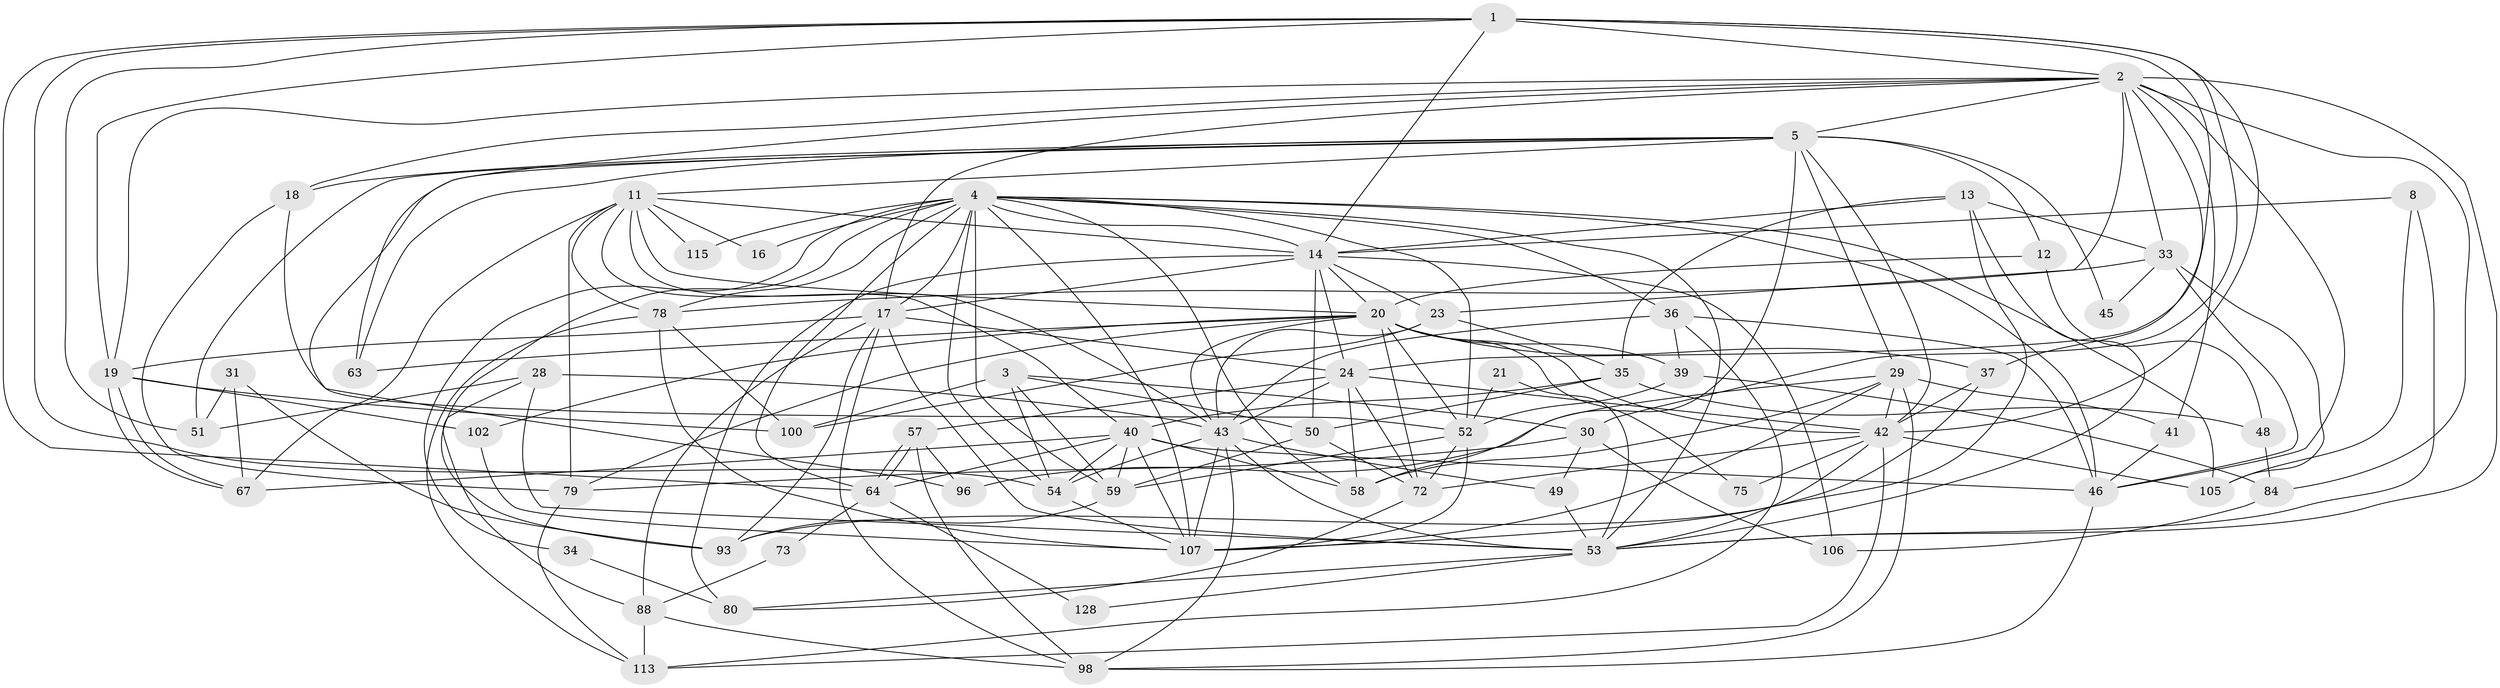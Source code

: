// original degree distribution, {5: 0.22556390977443608, 6: 0.09774436090225563, 3: 0.21804511278195488, 4: 0.2556390977443609, 2: 0.16541353383458646, 7: 0.022556390977443608, 8: 0.015037593984962405}
// Generated by graph-tools (version 1.1) at 2025/14/03/09/25 04:14:59]
// undirected, 66 vertices, 189 edges
graph export_dot {
graph [start="1"]
  node [color=gray90,style=filled];
  1 [super="+129+7"];
  2 [super="+86+6"];
  3 [super="+81+114"];
  4 [super="+62+15+9"];
  5 [super="+38+47+10"];
  8 [super="+55"];
  11 [super="+89"];
  12;
  13 [super="+76"];
  14 [super="+82+27+94"];
  16 [super="+104"];
  17 [super="+26"];
  18;
  19 [super="+99+101"];
  20 [super="+61+110+22"];
  21;
  23;
  24 [super="+127+121"];
  28 [super="+74"];
  29 [super="+77+83"];
  30 [super="+126"];
  31;
  33 [super="+117"];
  34;
  35 [super="+87"];
  36;
  37;
  39 [super="+68"];
  40 [super="+71+125"];
  41;
  42 [super="+116+90"];
  43 [super="+44"];
  45;
  46 [super="+60"];
  48;
  49;
  50 [super="+108"];
  51 [super="+70"];
  52 [super="+65"];
  53 [super="+69"];
  54;
  57;
  58;
  59 [super="+120+112+103"];
  63;
  64 [super="+97"];
  67;
  72;
  73;
  75;
  78 [super="+109"];
  79 [super="+111"];
  80 [super="+85"];
  84;
  88 [super="+92"];
  93 [super="+132"];
  96;
  98 [super="+123"];
  100 [super="+131"];
  102;
  105;
  106;
  107 [super="+122"];
  113 [super="+119"];
  115;
  128;
  1 -- 19;
  1 -- 54;
  1 -- 30;
  1 -- 51;
  1 -- 2;
  1 -- 64;
  1 -- 24 [weight=2];
  1 -- 42;
  1 -- 14;
  2 -- 84;
  2 -- 19;
  2 -- 17;
  2 -- 33;
  2 -- 5;
  2 -- 37;
  2 -- 41;
  2 -- 18;
  2 -- 53;
  2 -- 23;
  2 -- 63;
  2 -- 46;
  3 -- 100;
  3 -- 54;
  3 -- 59 [weight=2];
  3 -- 50;
  3 -- 30;
  4 -- 115;
  4 -- 64 [weight=2];
  4 -- 16 [weight=2];
  4 -- 59;
  4 -- 17;
  4 -- 78;
  4 -- 34;
  4 -- 36;
  4 -- 105;
  4 -- 107;
  4 -- 46;
  4 -- 14 [weight=2];
  4 -- 52;
  4 -- 53;
  4 -- 54;
  4 -- 58;
  4 -- 93;
  5 -- 96;
  5 -- 18;
  5 -- 45;
  5 -- 58;
  5 -- 42;
  5 -- 12 [weight=2];
  5 -- 29;
  5 -- 51;
  5 -- 11;
  5 -- 63;
  8 -- 105;
  8 -- 14;
  8 -- 53;
  11 -- 67;
  11 -- 78;
  11 -- 115;
  11 -- 40;
  11 -- 14;
  11 -- 79;
  11 -- 43;
  11 -- 20;
  11 -- 16;
  12 -- 20;
  12 -- 48;
  13 -- 33;
  13 -- 93;
  13 -- 14;
  13 -- 35;
  13 -- 53;
  14 -- 23;
  14 -- 50;
  14 -- 80;
  14 -- 106;
  14 -- 17;
  14 -- 24;
  14 -- 20;
  17 -- 88;
  17 -- 19;
  17 -- 93;
  17 -- 98;
  17 -- 53;
  17 -- 24;
  18 -- 79;
  18 -- 52;
  19 -- 67;
  19 -- 67;
  19 -- 100;
  19 -- 102;
  20 -- 37;
  20 -- 72 [weight=2];
  20 -- 42;
  20 -- 75;
  20 -- 79;
  20 -- 52;
  20 -- 102;
  20 -- 43;
  20 -- 39;
  20 -- 63;
  21 -- 52;
  21 -- 53;
  23 -- 100;
  23 -- 35;
  23 -- 43;
  24 -- 58;
  24 -- 72;
  24 -- 42;
  24 -- 57;
  24 -- 43;
  28 -- 53;
  28 -- 51;
  28 -- 88;
  28 -- 43;
  29 -- 96;
  29 -- 58;
  29 -- 42;
  29 -- 41;
  29 -- 107;
  29 -- 98;
  30 -- 49;
  30 -- 106;
  30 -- 79;
  31 -- 67;
  31 -- 93;
  31 -- 51;
  33 -- 45;
  33 -- 105;
  33 -- 78;
  33 -- 46;
  34 -- 80;
  35 -- 48;
  35 -- 50;
  35 -- 40;
  36 -- 113;
  36 -- 39;
  36 -- 43;
  36 -- 46;
  37 -- 107;
  37 -- 42;
  39 -- 52;
  39 -- 84;
  40 -- 46;
  40 -- 67;
  40 -- 58;
  40 -- 59;
  40 -- 54;
  40 -- 107;
  40 -- 64;
  41 -- 46;
  42 -- 53;
  42 -- 105;
  42 -- 72;
  42 -- 75;
  42 -- 113;
  43 -- 53;
  43 -- 54 [weight=2];
  43 -- 98;
  43 -- 107;
  43 -- 49;
  46 -- 98;
  48 -- 84;
  49 -- 53;
  50 -- 72;
  50 -- 59;
  52 -- 72;
  52 -- 59;
  52 -- 107;
  53 -- 80;
  53 -- 128;
  54 -- 107;
  57 -- 64;
  57 -- 64;
  57 -- 96;
  57 -- 98;
  59 -- 93;
  64 -- 128;
  64 -- 73;
  72 -- 80;
  73 -- 88;
  78 -- 100;
  78 -- 113;
  78 -- 107;
  79 -- 113;
  84 -- 106;
  88 -- 113;
  88 -- 98;
  102 -- 107;
}
